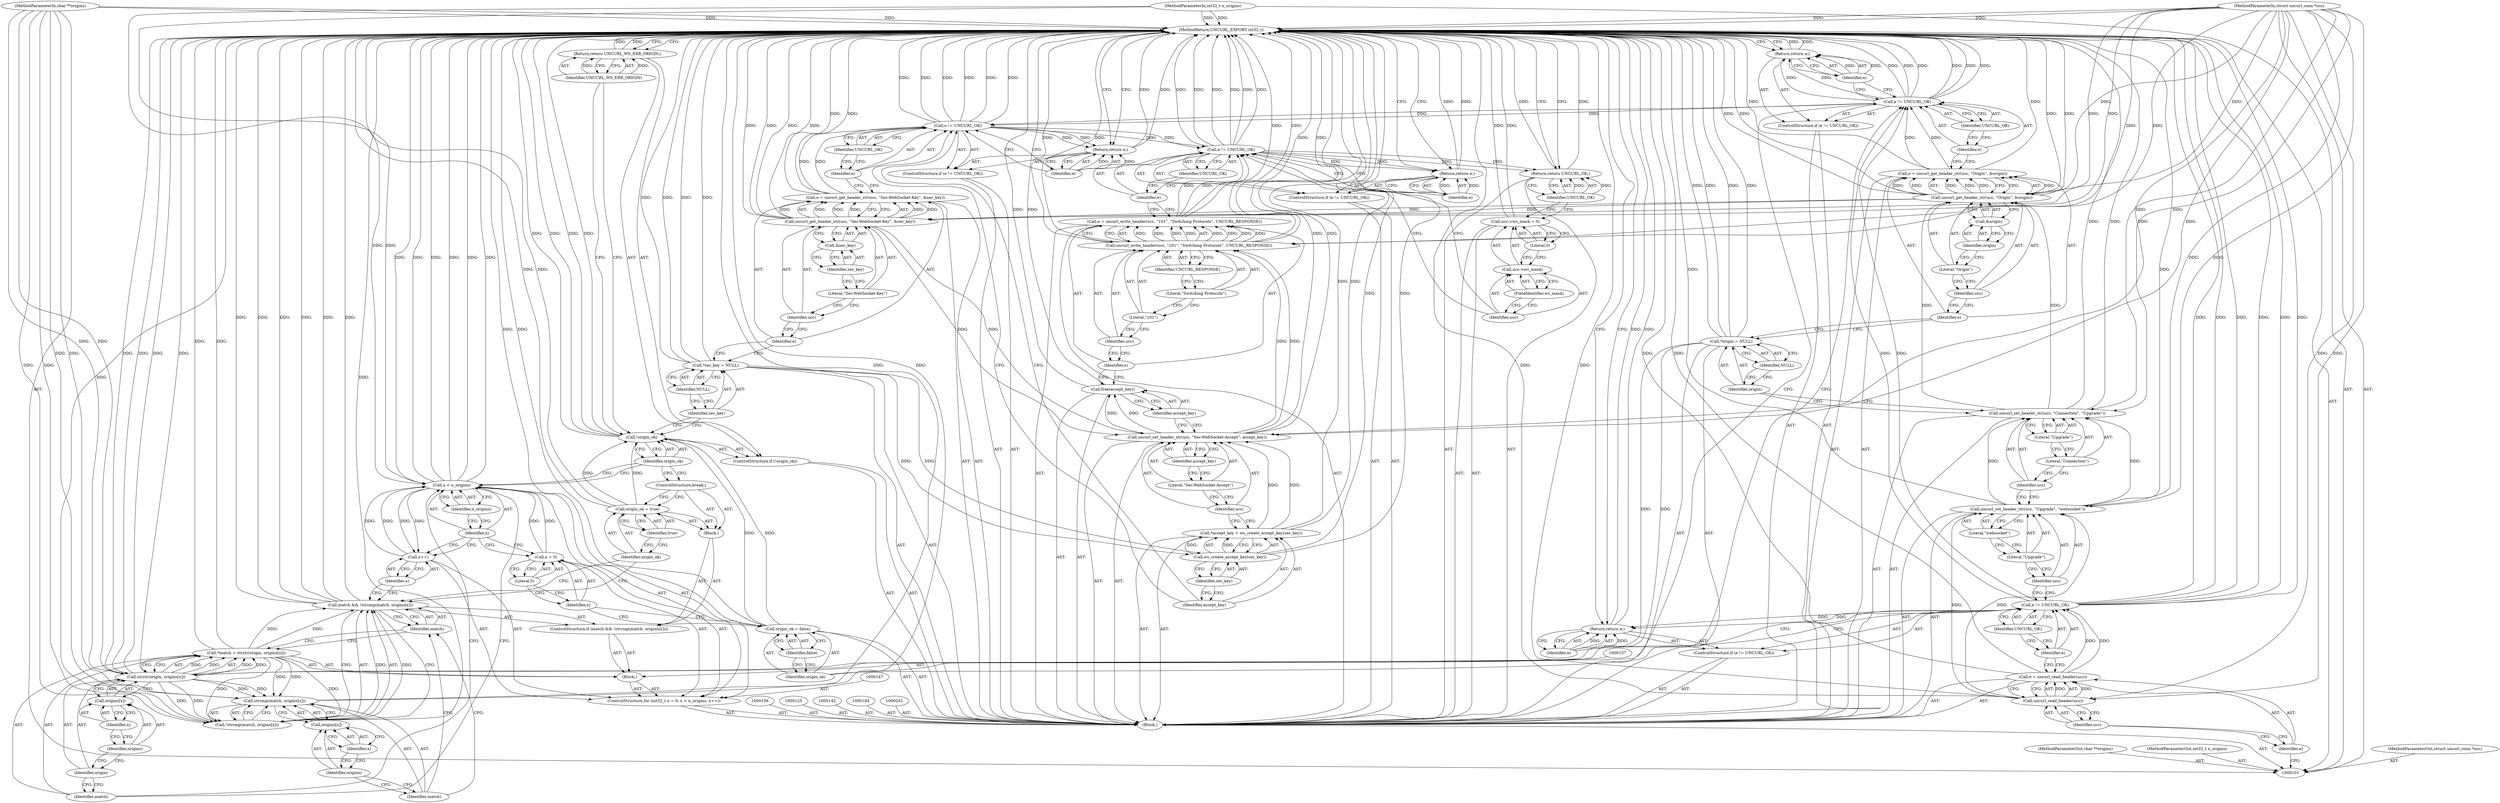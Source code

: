 digraph "0_uncurl_448cd13e7b18c83855d706c564341ddd1e38e769" {
"1000232" [label="(MethodReturn,UNCURL_EXPORT int32_t)"];
"1000102" [label="(MethodParameterIn,struct uncurl_conn *ucc)"];
"1000326" [label="(MethodParameterOut,struct uncurl_conn *ucc)"];
"1000103" [label="(MethodParameterIn,char **origins)"];
"1000327" [label="(MethodParameterOut,char **origins)"];
"1000104" [label="(MethodParameterIn,int32_t n_origins)"];
"1000328" [label="(MethodParameterOut,int32_t n_origins)"];
"1000128" [label="(Identifier,NULL)"];
"1000126" [label="(Call,*origin = NULL)"];
"1000127" [label="(Identifier,origin)"];
"1000129" [label="(Call,e = uncurl_get_header_str(ucc, \"Origin\", &origin))"];
"1000130" [label="(Identifier,e)"];
"1000132" [label="(Identifier,ucc)"];
"1000133" [label="(Literal,\"Origin\")"];
"1000134" [label="(Call,&origin)"];
"1000135" [label="(Identifier,origin)"];
"1000131" [label="(Call,uncurl_get_header_str(ucc, \"Origin\", &origin))"];
"1000139" [label="(Identifier,UNCURL_OK)"];
"1000136" [label="(ControlStructure,if (e != UNCURL_OK))"];
"1000140" [label="(Return,return e;)"];
"1000141" [label="(Identifier,e)"];
"1000137" [label="(Call,e != UNCURL_OK)"];
"1000138" [label="(Identifier,e)"];
"1000145" [label="(Identifier,false)"];
"1000143" [label="(Call,origin_ok = false)"];
"1000144" [label="(Identifier,origin_ok)"];
"1000146" [label="(ControlStructure,for (int32_t x = 0; x < n_origins; x++))"];
"1000148" [label="(Call,x = 0)"];
"1000149" [label="(Identifier,x)"];
"1000150" [label="(Literal,0)"];
"1000151" [label="(Call,x < n_origins)"];
"1000152" [label="(Identifier,x)"];
"1000153" [label="(Identifier,n_origins)"];
"1000154" [label="(Call,x++)"];
"1000155" [label="(Identifier,x)"];
"1000160" [label="(Call,strstr(origin, origins[x]))"];
"1000156" [label="(Block,)"];
"1000161" [label="(Identifier,origin)"];
"1000162" [label="(Call,origins[x])"];
"1000163" [label="(Identifier,origins)"];
"1000164" [label="(Identifier,x)"];
"1000158" [label="(Call,*match = strstr(origin, origins[x]))"];
"1000159" [label="(Identifier,match)"];
"1000168" [label="(Call,!strcmp(match, origins[x]))"];
"1000169" [label="(Call,strcmp(match, origins[x]))"];
"1000165" [label="(ControlStructure,if (match && !strcmp(match, origins[x])))"];
"1000170" [label="(Identifier,match)"];
"1000171" [label="(Call,origins[x])"];
"1000172" [label="(Identifier,origins)"];
"1000173" [label="(Identifier,x)"];
"1000174" [label="(Block,)"];
"1000175" [label="(Call,origin_ok = true)"];
"1000176" [label="(Identifier,origin_ok)"];
"1000177" [label="(Identifier,true)"];
"1000166" [label="(Call,match && !strcmp(match, origins[x]))"];
"1000167" [label="(Identifier,match)"];
"1000178" [label="(ControlStructure,break;)"];
"1000105" [label="(Block,)"];
"1000182" [label="(Return,return UNCURL_WS_ERR_ORIGIN;)"];
"1000179" [label="(ControlStructure,if (!origin_ok))"];
"1000183" [label="(Identifier,UNCURL_WS_ERR_ORIGIN)"];
"1000180" [label="(Call,!origin_ok)"];
"1000181" [label="(Identifier,origin_ok)"];
"1000187" [label="(Identifier,NULL)"];
"1000185" [label="(Call,*sec_key = NULL)"];
"1000186" [label="(Identifier,sec_key)"];
"1000188" [label="(Call,e = uncurl_get_header_str(ucc, \"Sec-WebSocket-Key\", &sec_key))"];
"1000189" [label="(Identifier,e)"];
"1000191" [label="(Identifier,ucc)"];
"1000192" [label="(Literal,\"Sec-WebSocket-Key\")"];
"1000190" [label="(Call,uncurl_get_header_str(ucc, \"Sec-WebSocket-Key\", &sec_key))"];
"1000193" [label="(Call,&sec_key)"];
"1000194" [label="(Identifier,sec_key)"];
"1000195" [label="(ControlStructure,if (e != UNCURL_OK))"];
"1000198" [label="(Identifier,UNCURL_OK)"];
"1000199" [label="(Return,return e;)"];
"1000200" [label="(Identifier,e)"];
"1000196" [label="(Call,e != UNCURL_OK)"];
"1000197" [label="(Identifier,e)"];
"1000204" [label="(Call,ws_create_accept_key(sec_key))"];
"1000205" [label="(Identifier,sec_key)"];
"1000202" [label="(Call,*accept_key = ws_create_accept_key(sec_key))"];
"1000203" [label="(Identifier,accept_key)"];
"1000206" [label="(Call,uncurl_set_header_str(ucc, \"Sec-WebSocket-Accept\", accept_key))"];
"1000207" [label="(Identifier,ucc)"];
"1000208" [label="(Literal,\"Sec-WebSocket-Accept\")"];
"1000209" [label="(Identifier,accept_key)"];
"1000210" [label="(Call,free(accept_key))"];
"1000211" [label="(Identifier,accept_key)"];
"1000212" [label="(Call,e = uncurl_write_header(ucc, \"101\", \"Switching Protocols\", UNCURL_RESPONSE))"];
"1000213" [label="(Identifier,e)"];
"1000215" [label="(Identifier,ucc)"];
"1000216" [label="(Literal,\"101\")"];
"1000217" [label="(Literal,\"Switching Protocols\")"];
"1000214" [label="(Call,uncurl_write_header(ucc, \"101\", \"Switching Protocols\", UNCURL_RESPONSE))"];
"1000218" [label="(Identifier,UNCURL_RESPONSE)"];
"1000219" [label="(ControlStructure,if (e != UNCURL_OK))"];
"1000222" [label="(Identifier,UNCURL_OK)"];
"1000223" [label="(Return,return e;)"];
"1000224" [label="(Identifier,e)"];
"1000220" [label="(Call,e != UNCURL_OK)"];
"1000221" [label="(Identifier,e)"];
"1000225" [label="(Call,ucc->ws_mask = 0)"];
"1000226" [label="(Call,ucc->ws_mask)"];
"1000227" [label="(Identifier,ucc)"];
"1000229" [label="(Literal,0)"];
"1000228" [label="(FieldIdentifier,ws_mask)"];
"1000230" [label="(Return,return UNCURL_OK;)"];
"1000231" [label="(Identifier,UNCURL_OK)"];
"1000107" [label="(Call,e = uncurl_read_header(ucc))"];
"1000108" [label="(Identifier,e)"];
"1000110" [label="(Identifier,ucc)"];
"1000109" [label="(Call,uncurl_read_header(ucc))"];
"1000111" [label="(ControlStructure,if (e != UNCURL_OK))"];
"1000114" [label="(Identifier,UNCURL_OK)"];
"1000115" [label="(Return,return e;)"];
"1000116" [label="(Identifier,e)"];
"1000112" [label="(Call,e != UNCURL_OK)"];
"1000113" [label="(Identifier,e)"];
"1000117" [label="(Call,uncurl_set_header_str(ucc, \"Upgrade\", \"websocket\"))"];
"1000118" [label="(Identifier,ucc)"];
"1000119" [label="(Literal,\"Upgrade\")"];
"1000120" [label="(Literal,\"websocket\")"];
"1000121" [label="(Call,uncurl_set_header_str(ucc, \"Connection\", \"Upgrade\"))"];
"1000122" [label="(Identifier,ucc)"];
"1000123" [label="(Literal,\"Connection\")"];
"1000124" [label="(Literal,\"Upgrade\")"];
"1000232" -> "1000101"  [label="AST: "];
"1000232" -> "1000115"  [label="CFG: "];
"1000232" -> "1000140"  [label="CFG: "];
"1000232" -> "1000182"  [label="CFG: "];
"1000232" -> "1000199"  [label="CFG: "];
"1000232" -> "1000223"  [label="CFG: "];
"1000232" -> "1000230"  [label="CFG: "];
"1000230" -> "1000232"  [label="DDG: "];
"1000140" -> "1000232"  [label="DDG: "];
"1000223" -> "1000232"  [label="DDG: "];
"1000115" -> "1000232"  [label="DDG: "];
"1000182" -> "1000232"  [label="DDG: "];
"1000199" -> "1000232"  [label="DDG: "];
"1000220" -> "1000232"  [label="DDG: "];
"1000220" -> "1000232"  [label="DDG: "];
"1000220" -> "1000232"  [label="DDG: "];
"1000104" -> "1000232"  [label="DDG: "];
"1000225" -> "1000232"  [label="DDG: "];
"1000180" -> "1000232"  [label="DDG: "];
"1000180" -> "1000232"  [label="DDG: "];
"1000196" -> "1000232"  [label="DDG: "];
"1000196" -> "1000232"  [label="DDG: "];
"1000196" -> "1000232"  [label="DDG: "];
"1000204" -> "1000232"  [label="DDG: "];
"1000160" -> "1000232"  [label="DDG: "];
"1000160" -> "1000232"  [label="DDG: "];
"1000117" -> "1000232"  [label="DDG: "];
"1000166" -> "1000232"  [label="DDG: "];
"1000166" -> "1000232"  [label="DDG: "];
"1000166" -> "1000232"  [label="DDG: "];
"1000185" -> "1000232"  [label="DDG: "];
"1000185" -> "1000232"  [label="DDG: "];
"1000151" -> "1000232"  [label="DDG: "];
"1000151" -> "1000232"  [label="DDG: "];
"1000151" -> "1000232"  [label="DDG: "];
"1000168" -> "1000232"  [label="DDG: "];
"1000188" -> "1000232"  [label="DDG: "];
"1000112" -> "1000232"  [label="DDG: "];
"1000112" -> "1000232"  [label="DDG: "];
"1000112" -> "1000232"  [label="DDG: "];
"1000158" -> "1000232"  [label="DDG: "];
"1000212" -> "1000232"  [label="DDG: "];
"1000206" -> "1000232"  [label="DDG: "];
"1000131" -> "1000232"  [label="DDG: "];
"1000131" -> "1000232"  [label="DDG: "];
"1000137" -> "1000232"  [label="DDG: "];
"1000137" -> "1000232"  [label="DDG: "];
"1000137" -> "1000232"  [label="DDG: "];
"1000103" -> "1000232"  [label="DDG: "];
"1000190" -> "1000232"  [label="DDG: "];
"1000190" -> "1000232"  [label="DDG: "];
"1000214" -> "1000232"  [label="DDG: "];
"1000214" -> "1000232"  [label="DDG: "];
"1000121" -> "1000232"  [label="DDG: "];
"1000126" -> "1000232"  [label="DDG: "];
"1000126" -> "1000232"  [label="DDG: "];
"1000102" -> "1000232"  [label="DDG: "];
"1000210" -> "1000232"  [label="DDG: "];
"1000109" -> "1000232"  [label="DDG: "];
"1000143" -> "1000232"  [label="DDG: "];
"1000169" -> "1000232"  [label="DDG: "];
"1000175" -> "1000232"  [label="DDG: "];
"1000107" -> "1000232"  [label="DDG: "];
"1000202" -> "1000232"  [label="DDG: "];
"1000129" -> "1000232"  [label="DDG: "];
"1000102" -> "1000101"  [label="AST: "];
"1000102" -> "1000232"  [label="DDG: "];
"1000102" -> "1000109"  [label="DDG: "];
"1000102" -> "1000117"  [label="DDG: "];
"1000102" -> "1000121"  [label="DDG: "];
"1000102" -> "1000131"  [label="DDG: "];
"1000102" -> "1000190"  [label="DDG: "];
"1000102" -> "1000206"  [label="DDG: "];
"1000102" -> "1000214"  [label="DDG: "];
"1000326" -> "1000101"  [label="AST: "];
"1000103" -> "1000101"  [label="AST: "];
"1000103" -> "1000232"  [label="DDG: "];
"1000103" -> "1000160"  [label="DDG: "];
"1000103" -> "1000168"  [label="DDG: "];
"1000103" -> "1000169"  [label="DDG: "];
"1000327" -> "1000101"  [label="AST: "];
"1000104" -> "1000101"  [label="AST: "];
"1000104" -> "1000232"  [label="DDG: "];
"1000104" -> "1000151"  [label="DDG: "];
"1000328" -> "1000101"  [label="AST: "];
"1000128" -> "1000126"  [label="AST: "];
"1000128" -> "1000127"  [label="CFG: "];
"1000126" -> "1000128"  [label="CFG: "];
"1000126" -> "1000105"  [label="AST: "];
"1000126" -> "1000128"  [label="CFG: "];
"1000127" -> "1000126"  [label="AST: "];
"1000128" -> "1000126"  [label="AST: "];
"1000130" -> "1000126"  [label="CFG: "];
"1000126" -> "1000232"  [label="DDG: "];
"1000126" -> "1000232"  [label="DDG: "];
"1000126" -> "1000160"  [label="DDG: "];
"1000127" -> "1000126"  [label="AST: "];
"1000127" -> "1000121"  [label="CFG: "];
"1000128" -> "1000127"  [label="CFG: "];
"1000129" -> "1000105"  [label="AST: "];
"1000129" -> "1000131"  [label="CFG: "];
"1000130" -> "1000129"  [label="AST: "];
"1000131" -> "1000129"  [label="AST: "];
"1000138" -> "1000129"  [label="CFG: "];
"1000129" -> "1000232"  [label="DDG: "];
"1000131" -> "1000129"  [label="DDG: "];
"1000131" -> "1000129"  [label="DDG: "];
"1000131" -> "1000129"  [label="DDG: "];
"1000129" -> "1000137"  [label="DDG: "];
"1000130" -> "1000129"  [label="AST: "];
"1000130" -> "1000126"  [label="CFG: "];
"1000132" -> "1000130"  [label="CFG: "];
"1000132" -> "1000131"  [label="AST: "];
"1000132" -> "1000130"  [label="CFG: "];
"1000133" -> "1000132"  [label="CFG: "];
"1000133" -> "1000131"  [label="AST: "];
"1000133" -> "1000132"  [label="CFG: "];
"1000135" -> "1000133"  [label="CFG: "];
"1000134" -> "1000131"  [label="AST: "];
"1000134" -> "1000135"  [label="CFG: "];
"1000135" -> "1000134"  [label="AST: "];
"1000131" -> "1000134"  [label="CFG: "];
"1000135" -> "1000134"  [label="AST: "];
"1000135" -> "1000133"  [label="CFG: "];
"1000134" -> "1000135"  [label="CFG: "];
"1000131" -> "1000129"  [label="AST: "];
"1000131" -> "1000134"  [label="CFG: "];
"1000132" -> "1000131"  [label="AST: "];
"1000133" -> "1000131"  [label="AST: "];
"1000134" -> "1000131"  [label="AST: "];
"1000129" -> "1000131"  [label="CFG: "];
"1000131" -> "1000232"  [label="DDG: "];
"1000131" -> "1000232"  [label="DDG: "];
"1000131" -> "1000129"  [label="DDG: "];
"1000131" -> "1000129"  [label="DDG: "];
"1000131" -> "1000129"  [label="DDG: "];
"1000121" -> "1000131"  [label="DDG: "];
"1000102" -> "1000131"  [label="DDG: "];
"1000131" -> "1000190"  [label="DDG: "];
"1000139" -> "1000137"  [label="AST: "];
"1000139" -> "1000138"  [label="CFG: "];
"1000137" -> "1000139"  [label="CFG: "];
"1000136" -> "1000105"  [label="AST: "];
"1000137" -> "1000136"  [label="AST: "];
"1000140" -> "1000136"  [label="AST: "];
"1000140" -> "1000136"  [label="AST: "];
"1000140" -> "1000141"  [label="CFG: "];
"1000141" -> "1000140"  [label="AST: "];
"1000232" -> "1000140"  [label="CFG: "];
"1000140" -> "1000232"  [label="DDG: "];
"1000141" -> "1000140"  [label="DDG: "];
"1000137" -> "1000140"  [label="DDG: "];
"1000141" -> "1000140"  [label="AST: "];
"1000141" -> "1000137"  [label="CFG: "];
"1000140" -> "1000141"  [label="CFG: "];
"1000141" -> "1000140"  [label="DDG: "];
"1000137" -> "1000136"  [label="AST: "];
"1000137" -> "1000139"  [label="CFG: "];
"1000138" -> "1000137"  [label="AST: "];
"1000139" -> "1000137"  [label="AST: "];
"1000141" -> "1000137"  [label="CFG: "];
"1000144" -> "1000137"  [label="CFG: "];
"1000137" -> "1000232"  [label="DDG: "];
"1000137" -> "1000232"  [label="DDG: "];
"1000137" -> "1000232"  [label="DDG: "];
"1000129" -> "1000137"  [label="DDG: "];
"1000112" -> "1000137"  [label="DDG: "];
"1000137" -> "1000140"  [label="DDG: "];
"1000137" -> "1000196"  [label="DDG: "];
"1000138" -> "1000137"  [label="AST: "];
"1000138" -> "1000129"  [label="CFG: "];
"1000139" -> "1000138"  [label="CFG: "];
"1000145" -> "1000143"  [label="AST: "];
"1000145" -> "1000144"  [label="CFG: "];
"1000143" -> "1000145"  [label="CFG: "];
"1000143" -> "1000105"  [label="AST: "];
"1000143" -> "1000145"  [label="CFG: "];
"1000144" -> "1000143"  [label="AST: "];
"1000145" -> "1000143"  [label="AST: "];
"1000149" -> "1000143"  [label="CFG: "];
"1000143" -> "1000232"  [label="DDG: "];
"1000143" -> "1000180"  [label="DDG: "];
"1000144" -> "1000143"  [label="AST: "];
"1000144" -> "1000137"  [label="CFG: "];
"1000145" -> "1000144"  [label="CFG: "];
"1000146" -> "1000105"  [label="AST: "];
"1000147" -> "1000146"  [label="AST: "];
"1000148" -> "1000146"  [label="AST: "];
"1000151" -> "1000146"  [label="AST: "];
"1000154" -> "1000146"  [label="AST: "];
"1000156" -> "1000146"  [label="AST: "];
"1000148" -> "1000146"  [label="AST: "];
"1000148" -> "1000150"  [label="CFG: "];
"1000149" -> "1000148"  [label="AST: "];
"1000150" -> "1000148"  [label="AST: "];
"1000152" -> "1000148"  [label="CFG: "];
"1000148" -> "1000151"  [label="DDG: "];
"1000149" -> "1000148"  [label="AST: "];
"1000149" -> "1000143"  [label="CFG: "];
"1000150" -> "1000149"  [label="CFG: "];
"1000150" -> "1000148"  [label="AST: "];
"1000150" -> "1000149"  [label="CFG: "];
"1000148" -> "1000150"  [label="CFG: "];
"1000151" -> "1000146"  [label="AST: "];
"1000151" -> "1000153"  [label="CFG: "];
"1000152" -> "1000151"  [label="AST: "];
"1000153" -> "1000151"  [label="AST: "];
"1000159" -> "1000151"  [label="CFG: "];
"1000181" -> "1000151"  [label="CFG: "];
"1000151" -> "1000232"  [label="DDG: "];
"1000151" -> "1000232"  [label="DDG: "];
"1000151" -> "1000232"  [label="DDG: "];
"1000154" -> "1000151"  [label="DDG: "];
"1000148" -> "1000151"  [label="DDG: "];
"1000104" -> "1000151"  [label="DDG: "];
"1000151" -> "1000154"  [label="DDG: "];
"1000152" -> "1000151"  [label="AST: "];
"1000152" -> "1000148"  [label="CFG: "];
"1000152" -> "1000154"  [label="CFG: "];
"1000153" -> "1000152"  [label="CFG: "];
"1000153" -> "1000151"  [label="AST: "];
"1000153" -> "1000152"  [label="CFG: "];
"1000151" -> "1000153"  [label="CFG: "];
"1000154" -> "1000146"  [label="AST: "];
"1000154" -> "1000155"  [label="CFG: "];
"1000155" -> "1000154"  [label="AST: "];
"1000152" -> "1000154"  [label="CFG: "];
"1000154" -> "1000151"  [label="DDG: "];
"1000151" -> "1000154"  [label="DDG: "];
"1000155" -> "1000154"  [label="AST: "];
"1000155" -> "1000166"  [label="CFG: "];
"1000154" -> "1000155"  [label="CFG: "];
"1000160" -> "1000158"  [label="AST: "];
"1000160" -> "1000162"  [label="CFG: "];
"1000161" -> "1000160"  [label="AST: "];
"1000162" -> "1000160"  [label="AST: "];
"1000158" -> "1000160"  [label="CFG: "];
"1000160" -> "1000232"  [label="DDG: "];
"1000160" -> "1000232"  [label="DDG: "];
"1000160" -> "1000158"  [label="DDG: "];
"1000160" -> "1000158"  [label="DDG: "];
"1000126" -> "1000160"  [label="DDG: "];
"1000103" -> "1000160"  [label="DDG: "];
"1000160" -> "1000168"  [label="DDG: "];
"1000160" -> "1000169"  [label="DDG: "];
"1000156" -> "1000146"  [label="AST: "];
"1000157" -> "1000156"  [label="AST: "];
"1000158" -> "1000156"  [label="AST: "];
"1000165" -> "1000156"  [label="AST: "];
"1000161" -> "1000160"  [label="AST: "];
"1000161" -> "1000159"  [label="CFG: "];
"1000163" -> "1000161"  [label="CFG: "];
"1000162" -> "1000160"  [label="AST: "];
"1000162" -> "1000164"  [label="CFG: "];
"1000163" -> "1000162"  [label="AST: "];
"1000164" -> "1000162"  [label="AST: "];
"1000160" -> "1000162"  [label="CFG: "];
"1000163" -> "1000162"  [label="AST: "];
"1000163" -> "1000161"  [label="CFG: "];
"1000164" -> "1000163"  [label="CFG: "];
"1000164" -> "1000162"  [label="AST: "];
"1000164" -> "1000163"  [label="CFG: "];
"1000162" -> "1000164"  [label="CFG: "];
"1000158" -> "1000156"  [label="AST: "];
"1000158" -> "1000160"  [label="CFG: "];
"1000159" -> "1000158"  [label="AST: "];
"1000160" -> "1000158"  [label="AST: "];
"1000167" -> "1000158"  [label="CFG: "];
"1000158" -> "1000232"  [label="DDG: "];
"1000160" -> "1000158"  [label="DDG: "];
"1000160" -> "1000158"  [label="DDG: "];
"1000158" -> "1000166"  [label="DDG: "];
"1000158" -> "1000168"  [label="DDG: "];
"1000158" -> "1000169"  [label="DDG: "];
"1000159" -> "1000158"  [label="AST: "];
"1000159" -> "1000151"  [label="CFG: "];
"1000161" -> "1000159"  [label="CFG: "];
"1000168" -> "1000166"  [label="AST: "];
"1000168" -> "1000169"  [label="CFG: "];
"1000169" -> "1000168"  [label="AST: "];
"1000166" -> "1000168"  [label="CFG: "];
"1000168" -> "1000232"  [label="DDG: "];
"1000168" -> "1000166"  [label="DDG: "];
"1000158" -> "1000168"  [label="DDG: "];
"1000160" -> "1000168"  [label="DDG: "];
"1000103" -> "1000168"  [label="DDG: "];
"1000169" -> "1000168"  [label="AST: "];
"1000169" -> "1000171"  [label="CFG: "];
"1000170" -> "1000169"  [label="AST: "];
"1000171" -> "1000169"  [label="AST: "];
"1000168" -> "1000169"  [label="CFG: "];
"1000169" -> "1000232"  [label="DDG: "];
"1000158" -> "1000169"  [label="DDG: "];
"1000160" -> "1000169"  [label="DDG: "];
"1000103" -> "1000169"  [label="DDG: "];
"1000165" -> "1000156"  [label="AST: "];
"1000166" -> "1000165"  [label="AST: "];
"1000174" -> "1000165"  [label="AST: "];
"1000170" -> "1000169"  [label="AST: "];
"1000170" -> "1000167"  [label="CFG: "];
"1000172" -> "1000170"  [label="CFG: "];
"1000171" -> "1000169"  [label="AST: "];
"1000171" -> "1000173"  [label="CFG: "];
"1000172" -> "1000171"  [label="AST: "];
"1000173" -> "1000171"  [label="AST: "];
"1000169" -> "1000171"  [label="CFG: "];
"1000172" -> "1000171"  [label="AST: "];
"1000172" -> "1000170"  [label="CFG: "];
"1000173" -> "1000172"  [label="CFG: "];
"1000173" -> "1000171"  [label="AST: "];
"1000173" -> "1000172"  [label="CFG: "];
"1000171" -> "1000173"  [label="CFG: "];
"1000174" -> "1000165"  [label="AST: "];
"1000175" -> "1000174"  [label="AST: "];
"1000178" -> "1000174"  [label="AST: "];
"1000175" -> "1000174"  [label="AST: "];
"1000175" -> "1000177"  [label="CFG: "];
"1000176" -> "1000175"  [label="AST: "];
"1000177" -> "1000175"  [label="AST: "];
"1000178" -> "1000175"  [label="CFG: "];
"1000175" -> "1000232"  [label="DDG: "];
"1000175" -> "1000180"  [label="DDG: "];
"1000176" -> "1000175"  [label="AST: "];
"1000176" -> "1000166"  [label="CFG: "];
"1000177" -> "1000176"  [label="CFG: "];
"1000177" -> "1000175"  [label="AST: "];
"1000177" -> "1000176"  [label="CFG: "];
"1000175" -> "1000177"  [label="CFG: "];
"1000166" -> "1000165"  [label="AST: "];
"1000166" -> "1000167"  [label="CFG: "];
"1000166" -> "1000168"  [label="CFG: "];
"1000167" -> "1000166"  [label="AST: "];
"1000168" -> "1000166"  [label="AST: "];
"1000176" -> "1000166"  [label="CFG: "];
"1000155" -> "1000166"  [label="CFG: "];
"1000166" -> "1000232"  [label="DDG: "];
"1000166" -> "1000232"  [label="DDG: "];
"1000166" -> "1000232"  [label="DDG: "];
"1000158" -> "1000166"  [label="DDG: "];
"1000168" -> "1000166"  [label="DDG: "];
"1000167" -> "1000166"  [label="AST: "];
"1000167" -> "1000158"  [label="CFG: "];
"1000170" -> "1000167"  [label="CFG: "];
"1000166" -> "1000167"  [label="CFG: "];
"1000178" -> "1000174"  [label="AST: "];
"1000178" -> "1000175"  [label="CFG: "];
"1000181" -> "1000178"  [label="CFG: "];
"1000105" -> "1000101"  [label="AST: "];
"1000106" -> "1000105"  [label="AST: "];
"1000107" -> "1000105"  [label="AST: "];
"1000111" -> "1000105"  [label="AST: "];
"1000117" -> "1000105"  [label="AST: "];
"1000121" -> "1000105"  [label="AST: "];
"1000125" -> "1000105"  [label="AST: "];
"1000126" -> "1000105"  [label="AST: "];
"1000129" -> "1000105"  [label="AST: "];
"1000136" -> "1000105"  [label="AST: "];
"1000142" -> "1000105"  [label="AST: "];
"1000143" -> "1000105"  [label="AST: "];
"1000146" -> "1000105"  [label="AST: "];
"1000179" -> "1000105"  [label="AST: "];
"1000184" -> "1000105"  [label="AST: "];
"1000185" -> "1000105"  [label="AST: "];
"1000188" -> "1000105"  [label="AST: "];
"1000195" -> "1000105"  [label="AST: "];
"1000201" -> "1000105"  [label="AST: "];
"1000202" -> "1000105"  [label="AST: "];
"1000206" -> "1000105"  [label="AST: "];
"1000210" -> "1000105"  [label="AST: "];
"1000212" -> "1000105"  [label="AST: "];
"1000219" -> "1000105"  [label="AST: "];
"1000225" -> "1000105"  [label="AST: "];
"1000230" -> "1000105"  [label="AST: "];
"1000182" -> "1000179"  [label="AST: "];
"1000182" -> "1000183"  [label="CFG: "];
"1000183" -> "1000182"  [label="AST: "];
"1000232" -> "1000182"  [label="CFG: "];
"1000182" -> "1000232"  [label="DDG: "];
"1000183" -> "1000182"  [label="DDG: "];
"1000179" -> "1000105"  [label="AST: "];
"1000180" -> "1000179"  [label="AST: "];
"1000182" -> "1000179"  [label="AST: "];
"1000183" -> "1000182"  [label="AST: "];
"1000183" -> "1000180"  [label="CFG: "];
"1000182" -> "1000183"  [label="CFG: "];
"1000183" -> "1000182"  [label="DDG: "];
"1000180" -> "1000179"  [label="AST: "];
"1000180" -> "1000181"  [label="CFG: "];
"1000181" -> "1000180"  [label="AST: "];
"1000183" -> "1000180"  [label="CFG: "];
"1000186" -> "1000180"  [label="CFG: "];
"1000180" -> "1000232"  [label="DDG: "];
"1000180" -> "1000232"  [label="DDG: "];
"1000143" -> "1000180"  [label="DDG: "];
"1000175" -> "1000180"  [label="DDG: "];
"1000181" -> "1000180"  [label="AST: "];
"1000181" -> "1000151"  [label="CFG: "];
"1000181" -> "1000178"  [label="CFG: "];
"1000180" -> "1000181"  [label="CFG: "];
"1000187" -> "1000185"  [label="AST: "];
"1000187" -> "1000186"  [label="CFG: "];
"1000185" -> "1000187"  [label="CFG: "];
"1000185" -> "1000105"  [label="AST: "];
"1000185" -> "1000187"  [label="CFG: "];
"1000186" -> "1000185"  [label="AST: "];
"1000187" -> "1000185"  [label="AST: "];
"1000189" -> "1000185"  [label="CFG: "];
"1000185" -> "1000232"  [label="DDG: "];
"1000185" -> "1000232"  [label="DDG: "];
"1000185" -> "1000204"  [label="DDG: "];
"1000186" -> "1000185"  [label="AST: "];
"1000186" -> "1000180"  [label="CFG: "];
"1000187" -> "1000186"  [label="CFG: "];
"1000188" -> "1000105"  [label="AST: "];
"1000188" -> "1000190"  [label="CFG: "];
"1000189" -> "1000188"  [label="AST: "];
"1000190" -> "1000188"  [label="AST: "];
"1000197" -> "1000188"  [label="CFG: "];
"1000188" -> "1000232"  [label="DDG: "];
"1000190" -> "1000188"  [label="DDG: "];
"1000190" -> "1000188"  [label="DDG: "];
"1000190" -> "1000188"  [label="DDG: "];
"1000188" -> "1000196"  [label="DDG: "];
"1000189" -> "1000188"  [label="AST: "];
"1000189" -> "1000185"  [label="CFG: "];
"1000191" -> "1000189"  [label="CFG: "];
"1000191" -> "1000190"  [label="AST: "];
"1000191" -> "1000189"  [label="CFG: "];
"1000192" -> "1000191"  [label="CFG: "];
"1000192" -> "1000190"  [label="AST: "];
"1000192" -> "1000191"  [label="CFG: "];
"1000194" -> "1000192"  [label="CFG: "];
"1000190" -> "1000188"  [label="AST: "];
"1000190" -> "1000193"  [label="CFG: "];
"1000191" -> "1000190"  [label="AST: "];
"1000192" -> "1000190"  [label="AST: "];
"1000193" -> "1000190"  [label="AST: "];
"1000188" -> "1000190"  [label="CFG: "];
"1000190" -> "1000232"  [label="DDG: "];
"1000190" -> "1000232"  [label="DDG: "];
"1000190" -> "1000188"  [label="DDG: "];
"1000190" -> "1000188"  [label="DDG: "];
"1000190" -> "1000188"  [label="DDG: "];
"1000131" -> "1000190"  [label="DDG: "];
"1000102" -> "1000190"  [label="DDG: "];
"1000190" -> "1000206"  [label="DDG: "];
"1000193" -> "1000190"  [label="AST: "];
"1000193" -> "1000194"  [label="CFG: "];
"1000194" -> "1000193"  [label="AST: "];
"1000190" -> "1000193"  [label="CFG: "];
"1000194" -> "1000193"  [label="AST: "];
"1000194" -> "1000192"  [label="CFG: "];
"1000193" -> "1000194"  [label="CFG: "];
"1000195" -> "1000105"  [label="AST: "];
"1000196" -> "1000195"  [label="AST: "];
"1000199" -> "1000195"  [label="AST: "];
"1000198" -> "1000196"  [label="AST: "];
"1000198" -> "1000197"  [label="CFG: "];
"1000196" -> "1000198"  [label="CFG: "];
"1000199" -> "1000195"  [label="AST: "];
"1000199" -> "1000200"  [label="CFG: "];
"1000200" -> "1000199"  [label="AST: "];
"1000232" -> "1000199"  [label="CFG: "];
"1000199" -> "1000232"  [label="DDG: "];
"1000200" -> "1000199"  [label="DDG: "];
"1000196" -> "1000199"  [label="DDG: "];
"1000200" -> "1000199"  [label="AST: "];
"1000200" -> "1000196"  [label="CFG: "];
"1000199" -> "1000200"  [label="CFG: "];
"1000200" -> "1000199"  [label="DDG: "];
"1000196" -> "1000195"  [label="AST: "];
"1000196" -> "1000198"  [label="CFG: "];
"1000197" -> "1000196"  [label="AST: "];
"1000198" -> "1000196"  [label="AST: "];
"1000200" -> "1000196"  [label="CFG: "];
"1000203" -> "1000196"  [label="CFG: "];
"1000196" -> "1000232"  [label="DDG: "];
"1000196" -> "1000232"  [label="DDG: "];
"1000196" -> "1000232"  [label="DDG: "];
"1000188" -> "1000196"  [label="DDG: "];
"1000137" -> "1000196"  [label="DDG: "];
"1000196" -> "1000199"  [label="DDG: "];
"1000196" -> "1000220"  [label="DDG: "];
"1000197" -> "1000196"  [label="AST: "];
"1000197" -> "1000188"  [label="CFG: "];
"1000198" -> "1000197"  [label="CFG: "];
"1000204" -> "1000202"  [label="AST: "];
"1000204" -> "1000205"  [label="CFG: "];
"1000205" -> "1000204"  [label="AST: "];
"1000202" -> "1000204"  [label="CFG: "];
"1000204" -> "1000232"  [label="DDG: "];
"1000204" -> "1000202"  [label="DDG: "];
"1000185" -> "1000204"  [label="DDG: "];
"1000205" -> "1000204"  [label="AST: "];
"1000205" -> "1000203"  [label="CFG: "];
"1000204" -> "1000205"  [label="CFG: "];
"1000202" -> "1000105"  [label="AST: "];
"1000202" -> "1000204"  [label="CFG: "];
"1000203" -> "1000202"  [label="AST: "];
"1000204" -> "1000202"  [label="AST: "];
"1000207" -> "1000202"  [label="CFG: "];
"1000202" -> "1000232"  [label="DDG: "];
"1000204" -> "1000202"  [label="DDG: "];
"1000202" -> "1000206"  [label="DDG: "];
"1000203" -> "1000202"  [label="AST: "];
"1000203" -> "1000196"  [label="CFG: "];
"1000205" -> "1000203"  [label="CFG: "];
"1000206" -> "1000105"  [label="AST: "];
"1000206" -> "1000209"  [label="CFG: "];
"1000207" -> "1000206"  [label="AST: "];
"1000208" -> "1000206"  [label="AST: "];
"1000209" -> "1000206"  [label="AST: "];
"1000211" -> "1000206"  [label="CFG: "];
"1000206" -> "1000232"  [label="DDG: "];
"1000190" -> "1000206"  [label="DDG: "];
"1000102" -> "1000206"  [label="DDG: "];
"1000202" -> "1000206"  [label="DDG: "];
"1000206" -> "1000210"  [label="DDG: "];
"1000206" -> "1000214"  [label="DDG: "];
"1000207" -> "1000206"  [label="AST: "];
"1000207" -> "1000202"  [label="CFG: "];
"1000208" -> "1000207"  [label="CFG: "];
"1000208" -> "1000206"  [label="AST: "];
"1000208" -> "1000207"  [label="CFG: "];
"1000209" -> "1000208"  [label="CFG: "];
"1000209" -> "1000206"  [label="AST: "];
"1000209" -> "1000208"  [label="CFG: "];
"1000206" -> "1000209"  [label="CFG: "];
"1000210" -> "1000105"  [label="AST: "];
"1000210" -> "1000211"  [label="CFG: "];
"1000211" -> "1000210"  [label="AST: "];
"1000213" -> "1000210"  [label="CFG: "];
"1000210" -> "1000232"  [label="DDG: "];
"1000206" -> "1000210"  [label="DDG: "];
"1000211" -> "1000210"  [label="AST: "];
"1000211" -> "1000206"  [label="CFG: "];
"1000210" -> "1000211"  [label="CFG: "];
"1000212" -> "1000105"  [label="AST: "];
"1000212" -> "1000214"  [label="CFG: "];
"1000213" -> "1000212"  [label="AST: "];
"1000214" -> "1000212"  [label="AST: "];
"1000221" -> "1000212"  [label="CFG: "];
"1000212" -> "1000232"  [label="DDG: "];
"1000214" -> "1000212"  [label="DDG: "];
"1000214" -> "1000212"  [label="DDG: "];
"1000214" -> "1000212"  [label="DDG: "];
"1000214" -> "1000212"  [label="DDG: "];
"1000212" -> "1000220"  [label="DDG: "];
"1000213" -> "1000212"  [label="AST: "];
"1000213" -> "1000210"  [label="CFG: "];
"1000215" -> "1000213"  [label="CFG: "];
"1000215" -> "1000214"  [label="AST: "];
"1000215" -> "1000213"  [label="CFG: "];
"1000216" -> "1000215"  [label="CFG: "];
"1000216" -> "1000214"  [label="AST: "];
"1000216" -> "1000215"  [label="CFG: "];
"1000217" -> "1000216"  [label="CFG: "];
"1000217" -> "1000214"  [label="AST: "];
"1000217" -> "1000216"  [label="CFG: "];
"1000218" -> "1000217"  [label="CFG: "];
"1000214" -> "1000212"  [label="AST: "];
"1000214" -> "1000218"  [label="CFG: "];
"1000215" -> "1000214"  [label="AST: "];
"1000216" -> "1000214"  [label="AST: "];
"1000217" -> "1000214"  [label="AST: "];
"1000218" -> "1000214"  [label="AST: "];
"1000212" -> "1000214"  [label="CFG: "];
"1000214" -> "1000232"  [label="DDG: "];
"1000214" -> "1000232"  [label="DDG: "];
"1000214" -> "1000212"  [label="DDG: "];
"1000214" -> "1000212"  [label="DDG: "];
"1000214" -> "1000212"  [label="DDG: "];
"1000214" -> "1000212"  [label="DDG: "];
"1000206" -> "1000214"  [label="DDG: "];
"1000102" -> "1000214"  [label="DDG: "];
"1000218" -> "1000214"  [label="AST: "];
"1000218" -> "1000217"  [label="CFG: "];
"1000214" -> "1000218"  [label="CFG: "];
"1000219" -> "1000105"  [label="AST: "];
"1000220" -> "1000219"  [label="AST: "];
"1000223" -> "1000219"  [label="AST: "];
"1000222" -> "1000220"  [label="AST: "];
"1000222" -> "1000221"  [label="CFG: "];
"1000220" -> "1000222"  [label="CFG: "];
"1000223" -> "1000219"  [label="AST: "];
"1000223" -> "1000224"  [label="CFG: "];
"1000224" -> "1000223"  [label="AST: "];
"1000232" -> "1000223"  [label="CFG: "];
"1000223" -> "1000232"  [label="DDG: "];
"1000224" -> "1000223"  [label="DDG: "];
"1000220" -> "1000223"  [label="DDG: "];
"1000224" -> "1000223"  [label="AST: "];
"1000224" -> "1000220"  [label="CFG: "];
"1000223" -> "1000224"  [label="CFG: "];
"1000224" -> "1000223"  [label="DDG: "];
"1000220" -> "1000219"  [label="AST: "];
"1000220" -> "1000222"  [label="CFG: "];
"1000221" -> "1000220"  [label="AST: "];
"1000222" -> "1000220"  [label="AST: "];
"1000224" -> "1000220"  [label="CFG: "];
"1000227" -> "1000220"  [label="CFG: "];
"1000220" -> "1000232"  [label="DDG: "];
"1000220" -> "1000232"  [label="DDG: "];
"1000220" -> "1000232"  [label="DDG: "];
"1000212" -> "1000220"  [label="DDG: "];
"1000196" -> "1000220"  [label="DDG: "];
"1000220" -> "1000223"  [label="DDG: "];
"1000220" -> "1000230"  [label="DDG: "];
"1000221" -> "1000220"  [label="AST: "];
"1000221" -> "1000212"  [label="CFG: "];
"1000222" -> "1000221"  [label="CFG: "];
"1000225" -> "1000105"  [label="AST: "];
"1000225" -> "1000229"  [label="CFG: "];
"1000226" -> "1000225"  [label="AST: "];
"1000229" -> "1000225"  [label="AST: "];
"1000231" -> "1000225"  [label="CFG: "];
"1000225" -> "1000232"  [label="DDG: "];
"1000226" -> "1000225"  [label="AST: "];
"1000226" -> "1000228"  [label="CFG: "];
"1000227" -> "1000226"  [label="AST: "];
"1000228" -> "1000226"  [label="AST: "];
"1000229" -> "1000226"  [label="CFG: "];
"1000227" -> "1000226"  [label="AST: "];
"1000227" -> "1000220"  [label="CFG: "];
"1000228" -> "1000227"  [label="CFG: "];
"1000229" -> "1000225"  [label="AST: "];
"1000229" -> "1000226"  [label="CFG: "];
"1000225" -> "1000229"  [label="CFG: "];
"1000228" -> "1000226"  [label="AST: "];
"1000228" -> "1000227"  [label="CFG: "];
"1000226" -> "1000228"  [label="CFG: "];
"1000230" -> "1000105"  [label="AST: "];
"1000230" -> "1000231"  [label="CFG: "];
"1000231" -> "1000230"  [label="AST: "];
"1000232" -> "1000230"  [label="CFG: "];
"1000230" -> "1000232"  [label="DDG: "];
"1000231" -> "1000230"  [label="DDG: "];
"1000220" -> "1000230"  [label="DDG: "];
"1000231" -> "1000230"  [label="AST: "];
"1000231" -> "1000225"  [label="CFG: "];
"1000230" -> "1000231"  [label="CFG: "];
"1000231" -> "1000230"  [label="DDG: "];
"1000107" -> "1000105"  [label="AST: "];
"1000107" -> "1000109"  [label="CFG: "];
"1000108" -> "1000107"  [label="AST: "];
"1000109" -> "1000107"  [label="AST: "];
"1000113" -> "1000107"  [label="CFG: "];
"1000107" -> "1000232"  [label="DDG: "];
"1000109" -> "1000107"  [label="DDG: "];
"1000107" -> "1000112"  [label="DDG: "];
"1000108" -> "1000107"  [label="AST: "];
"1000108" -> "1000101"  [label="CFG: "];
"1000110" -> "1000108"  [label="CFG: "];
"1000110" -> "1000109"  [label="AST: "];
"1000110" -> "1000108"  [label="CFG: "];
"1000109" -> "1000110"  [label="CFG: "];
"1000109" -> "1000107"  [label="AST: "];
"1000109" -> "1000110"  [label="CFG: "];
"1000110" -> "1000109"  [label="AST: "];
"1000107" -> "1000109"  [label="CFG: "];
"1000109" -> "1000232"  [label="DDG: "];
"1000109" -> "1000107"  [label="DDG: "];
"1000102" -> "1000109"  [label="DDG: "];
"1000109" -> "1000117"  [label="DDG: "];
"1000111" -> "1000105"  [label="AST: "];
"1000112" -> "1000111"  [label="AST: "];
"1000115" -> "1000111"  [label="AST: "];
"1000114" -> "1000112"  [label="AST: "];
"1000114" -> "1000113"  [label="CFG: "];
"1000112" -> "1000114"  [label="CFG: "];
"1000115" -> "1000111"  [label="AST: "];
"1000115" -> "1000116"  [label="CFG: "];
"1000116" -> "1000115"  [label="AST: "];
"1000232" -> "1000115"  [label="CFG: "];
"1000115" -> "1000232"  [label="DDG: "];
"1000116" -> "1000115"  [label="DDG: "];
"1000112" -> "1000115"  [label="DDG: "];
"1000116" -> "1000115"  [label="AST: "];
"1000116" -> "1000112"  [label="CFG: "];
"1000115" -> "1000116"  [label="CFG: "];
"1000116" -> "1000115"  [label="DDG: "];
"1000112" -> "1000111"  [label="AST: "];
"1000112" -> "1000114"  [label="CFG: "];
"1000113" -> "1000112"  [label="AST: "];
"1000114" -> "1000112"  [label="AST: "];
"1000116" -> "1000112"  [label="CFG: "];
"1000118" -> "1000112"  [label="CFG: "];
"1000112" -> "1000232"  [label="DDG: "];
"1000112" -> "1000232"  [label="DDG: "];
"1000112" -> "1000232"  [label="DDG: "];
"1000107" -> "1000112"  [label="DDG: "];
"1000112" -> "1000115"  [label="DDG: "];
"1000112" -> "1000137"  [label="DDG: "];
"1000113" -> "1000112"  [label="AST: "];
"1000113" -> "1000107"  [label="CFG: "];
"1000114" -> "1000113"  [label="CFG: "];
"1000117" -> "1000105"  [label="AST: "];
"1000117" -> "1000120"  [label="CFG: "];
"1000118" -> "1000117"  [label="AST: "];
"1000119" -> "1000117"  [label="AST: "];
"1000120" -> "1000117"  [label="AST: "];
"1000122" -> "1000117"  [label="CFG: "];
"1000117" -> "1000232"  [label="DDG: "];
"1000109" -> "1000117"  [label="DDG: "];
"1000102" -> "1000117"  [label="DDG: "];
"1000117" -> "1000121"  [label="DDG: "];
"1000118" -> "1000117"  [label="AST: "];
"1000118" -> "1000112"  [label="CFG: "];
"1000119" -> "1000118"  [label="CFG: "];
"1000119" -> "1000117"  [label="AST: "];
"1000119" -> "1000118"  [label="CFG: "];
"1000120" -> "1000119"  [label="CFG: "];
"1000120" -> "1000117"  [label="AST: "];
"1000120" -> "1000119"  [label="CFG: "];
"1000117" -> "1000120"  [label="CFG: "];
"1000121" -> "1000105"  [label="AST: "];
"1000121" -> "1000124"  [label="CFG: "];
"1000122" -> "1000121"  [label="AST: "];
"1000123" -> "1000121"  [label="AST: "];
"1000124" -> "1000121"  [label="AST: "];
"1000127" -> "1000121"  [label="CFG: "];
"1000121" -> "1000232"  [label="DDG: "];
"1000117" -> "1000121"  [label="DDG: "];
"1000102" -> "1000121"  [label="DDG: "];
"1000121" -> "1000131"  [label="DDG: "];
"1000122" -> "1000121"  [label="AST: "];
"1000122" -> "1000117"  [label="CFG: "];
"1000123" -> "1000122"  [label="CFG: "];
"1000123" -> "1000121"  [label="AST: "];
"1000123" -> "1000122"  [label="CFG: "];
"1000124" -> "1000123"  [label="CFG: "];
"1000124" -> "1000121"  [label="AST: "];
"1000124" -> "1000123"  [label="CFG: "];
"1000121" -> "1000124"  [label="CFG: "];
}
